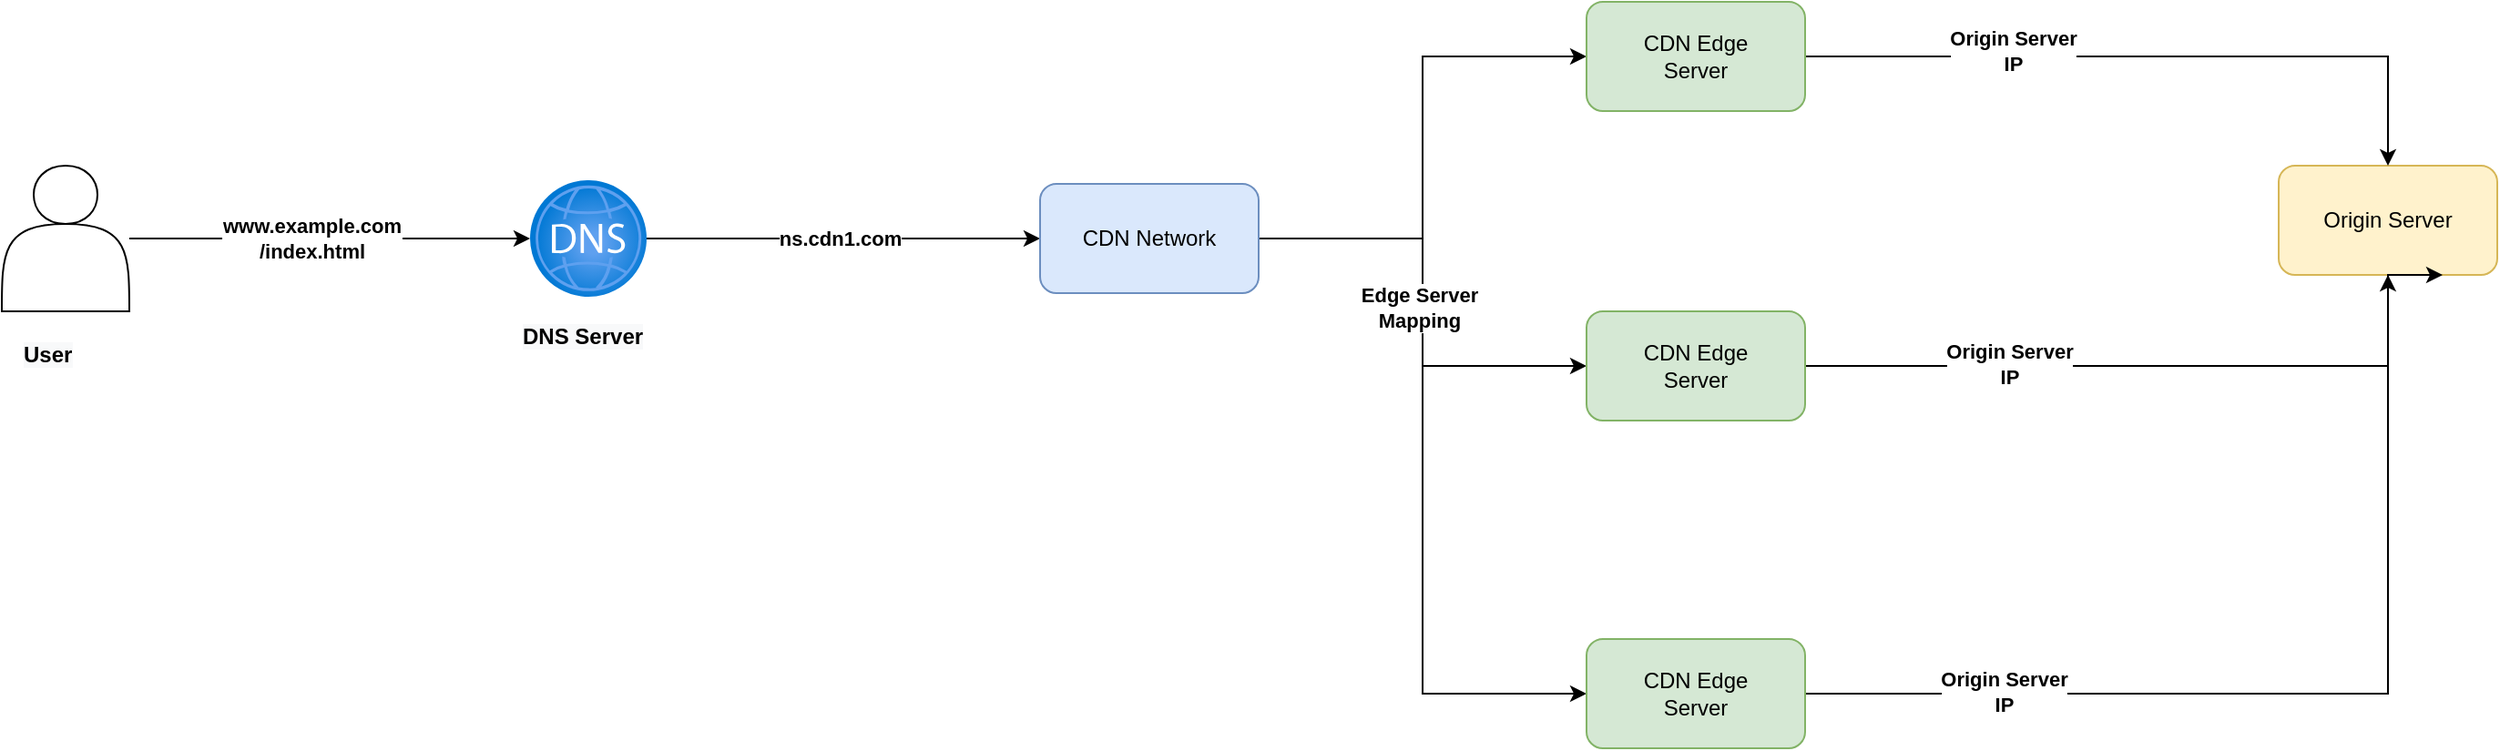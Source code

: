 <mxfile version="20.1.1" type="device"><diagram id="Otl3Xzy2Ej036OZCN6QI" name="Page-1"><mxGraphModel dx="898" dy="421" grid="1" gridSize="10" guides="1" tooltips="1" connect="1" arrows="1" fold="1" page="1" pageScale="1" pageWidth="827" pageHeight="1169" math="0" shadow="0"><root><mxCell id="0"/><mxCell id="1" parent="0"/><mxCell id="hb-lt67qPtqHc8zm1U52-129" style="edgeStyle=orthogonalEdgeStyle;rounded=0;orthogonalLoop=1;jettySize=auto;html=1;" edge="1" parent="1" source="hb-lt67qPtqHc8zm1U52-127" target="hb-lt67qPtqHc8zm1U52-128"><mxGeometry relative="1" as="geometry"/></mxCell><mxCell id="hb-lt67qPtqHc8zm1U52-136" value="&lt;b&gt;www.example.com&lt;br&gt;/index.html&lt;/b&gt;" style="edgeLabel;html=1;align=center;verticalAlign=middle;resizable=0;points=[];" vertex="1" connectable="0" parent="hb-lt67qPtqHc8zm1U52-129"><mxGeometry x="-0.264" y="1" relative="1" as="geometry"><mxPoint x="19" y="1" as="offset"/></mxGeometry></mxCell><mxCell id="hb-lt67qPtqHc8zm1U52-127" value="" style="shape=actor;whiteSpace=wrap;html=1;" vertex="1" parent="1"><mxGeometry x="130" y="110" width="70" height="80" as="geometry"/></mxCell><mxCell id="hb-lt67qPtqHc8zm1U52-131" style="edgeStyle=orthogonalEdgeStyle;rounded=0;orthogonalLoop=1;jettySize=auto;html=1;" edge="1" parent="1" source="hb-lt67qPtqHc8zm1U52-128" target="hb-lt67qPtqHc8zm1U52-130"><mxGeometry relative="1" as="geometry"/></mxCell><mxCell id="hb-lt67qPtqHc8zm1U52-137" value="&lt;b&gt;ns.cdn1.com&lt;/b&gt;" style="edgeLabel;html=1;align=center;verticalAlign=middle;resizable=0;points=[];" vertex="1" connectable="0" parent="hb-lt67qPtqHc8zm1U52-131"><mxGeometry x="-0.185" y="-1" relative="1" as="geometry"><mxPoint x="18" y="-1" as="offset"/></mxGeometry></mxCell><mxCell id="hb-lt67qPtqHc8zm1U52-128" value="" style="aspect=fixed;html=1;points=[];align=center;image;fontSize=12;image=img/lib/azure2/networking/DNS_Zones.svg;" vertex="1" parent="1"><mxGeometry x="420" y="118" width="64" height="64" as="geometry"/></mxCell><mxCell id="hb-lt67qPtqHc8zm1U52-141" style="edgeStyle=orthogonalEdgeStyle;rounded=0;orthogonalLoop=1;jettySize=auto;html=1;entryX=0;entryY=0.5;entryDx=0;entryDy=0;" edge="1" parent="1" source="hb-lt67qPtqHc8zm1U52-130" target="hb-lt67qPtqHc8zm1U52-138"><mxGeometry relative="1" as="geometry"/></mxCell><mxCell id="hb-lt67qPtqHc8zm1U52-142" style="edgeStyle=orthogonalEdgeStyle;rounded=0;orthogonalLoop=1;jettySize=auto;html=1;entryX=0;entryY=0.5;entryDx=0;entryDy=0;" edge="1" parent="1" source="hb-lt67qPtqHc8zm1U52-130" target="hb-lt67qPtqHc8zm1U52-140"><mxGeometry relative="1" as="geometry"/></mxCell><mxCell id="hb-lt67qPtqHc8zm1U52-143" style="edgeStyle=orthogonalEdgeStyle;rounded=0;orthogonalLoop=1;jettySize=auto;html=1;entryX=0;entryY=0.5;entryDx=0;entryDy=0;" edge="1" parent="1" source="hb-lt67qPtqHc8zm1U52-130" target="hb-lt67qPtqHc8zm1U52-139"><mxGeometry relative="1" as="geometry"/></mxCell><mxCell id="hb-lt67qPtqHc8zm1U52-153" value="&lt;b&gt;Edge Server&lt;br&gt;Mapping&lt;/b&gt;" style="edgeLabel;html=1;align=center;verticalAlign=middle;resizable=0;points=[];" vertex="1" connectable="0" parent="hb-lt67qPtqHc8zm1U52-143"><mxGeometry x="0.024" y="-2" relative="1" as="geometry"><mxPoint as="offset"/></mxGeometry></mxCell><mxCell id="hb-lt67qPtqHc8zm1U52-130" value="CDN Network" style="rounded=1;whiteSpace=wrap;html=1;fillColor=#dae8fc;strokeColor=#6c8ebf;" vertex="1" parent="1"><mxGeometry x="700" y="120" width="120" height="60" as="geometry"/></mxCell><mxCell id="hb-lt67qPtqHc8zm1U52-132" value="Origin Server" style="rounded=1;whiteSpace=wrap;html=1;fillColor=#fff2cc;strokeColor=#d6b656;" vertex="1" parent="1"><mxGeometry x="1380" y="110" width="120" height="60" as="geometry"/></mxCell><mxCell id="hb-lt67qPtqHc8zm1U52-134" value="&lt;span style=&quot;color: rgb(0, 0, 0); font-family: Helvetica; font-size: 12px; font-style: normal; font-variant-ligatures: normal; font-variant-caps: normal; letter-spacing: normal; orphans: 2; text-align: center; text-indent: 0px; text-transform: none; widows: 2; word-spacing: 0px; -webkit-text-stroke-width: 0px; background-color: rgb(248, 249, 250); text-decoration-thickness: initial; text-decoration-style: initial; text-decoration-color: initial; float: none; display: inline !important;&quot;&gt;&lt;b&gt;DNS Server&lt;/b&gt;&lt;/span&gt;" style="text;whiteSpace=wrap;html=1;" vertex="1" parent="1"><mxGeometry x="414" y="190" width="100" height="40" as="geometry"/></mxCell><mxCell id="hb-lt67qPtqHc8zm1U52-135" value="&lt;span style=&quot;color: rgb(0, 0, 0); font-family: Helvetica; font-size: 12px; font-style: normal; font-variant-ligatures: normal; font-variant-caps: normal; letter-spacing: normal; orphans: 2; text-align: center; text-indent: 0px; text-transform: none; widows: 2; word-spacing: 0px; -webkit-text-stroke-width: 0px; background-color: rgb(248, 249, 250); text-decoration-thickness: initial; text-decoration-style: initial; text-decoration-color: initial; float: none; display: inline !important;&quot;&gt;&lt;b&gt;User&lt;/b&gt;&lt;/span&gt;" style="text;whiteSpace=wrap;html=1;" vertex="1" parent="1"><mxGeometry x="140" y="200" width="100" height="40" as="geometry"/></mxCell><mxCell id="hb-lt67qPtqHc8zm1U52-144" style="edgeStyle=orthogonalEdgeStyle;rounded=0;orthogonalLoop=1;jettySize=auto;html=1;entryX=0.5;entryY=0;entryDx=0;entryDy=0;" edge="1" parent="1" source="hb-lt67qPtqHc8zm1U52-138" target="hb-lt67qPtqHc8zm1U52-132"><mxGeometry relative="1" as="geometry"/></mxCell><mxCell id="hb-lt67qPtqHc8zm1U52-150" value="&lt;b&gt;Origin Server&lt;br&gt;IP&lt;/b&gt;" style="edgeLabel;html=1;align=center;verticalAlign=middle;resizable=0;points=[];" vertex="1" connectable="0" parent="hb-lt67qPtqHc8zm1U52-144"><mxGeometry x="-0.4" y="3" relative="1" as="geometry"><mxPoint as="offset"/></mxGeometry></mxCell><mxCell id="hb-lt67qPtqHc8zm1U52-138" value="CDN Edge &lt;br&gt;Server" style="rounded=1;whiteSpace=wrap;html=1;fillColor=#d5e8d4;strokeColor=#82b366;" vertex="1" parent="1"><mxGeometry x="1000" y="20" width="120" height="60" as="geometry"/></mxCell><mxCell id="hb-lt67qPtqHc8zm1U52-145" style="edgeStyle=orthogonalEdgeStyle;rounded=0;orthogonalLoop=1;jettySize=auto;html=1;" edge="1" parent="1" source="hb-lt67qPtqHc8zm1U52-139" target="hb-lt67qPtqHc8zm1U52-132"><mxGeometry relative="1" as="geometry"/></mxCell><mxCell id="hb-lt67qPtqHc8zm1U52-148" value="&lt;b&gt;Origin Server &lt;br&gt;IP&lt;/b&gt;" style="edgeLabel;html=1;align=center;verticalAlign=middle;resizable=0;points=[];" vertex="1" connectable="0" parent="hb-lt67qPtqHc8zm1U52-145"><mxGeometry x="-0.395" y="1" relative="1" as="geometry"><mxPoint as="offset"/></mxGeometry></mxCell><mxCell id="hb-lt67qPtqHc8zm1U52-139" value="CDN Edge&lt;br&gt;Server" style="rounded=1;whiteSpace=wrap;html=1;fillColor=#d5e8d4;strokeColor=#82b366;" vertex="1" parent="1"><mxGeometry x="1000" y="190" width="120" height="60" as="geometry"/></mxCell><mxCell id="hb-lt67qPtqHc8zm1U52-151" style="edgeStyle=orthogonalEdgeStyle;rounded=0;orthogonalLoop=1;jettySize=auto;html=1;entryX=0.75;entryY=1;entryDx=0;entryDy=0;" edge="1" parent="1" source="hb-lt67qPtqHc8zm1U52-140" target="hb-lt67qPtqHc8zm1U52-132"><mxGeometry relative="1" as="geometry"><Array as="points"><mxPoint x="1440" y="400"/><mxPoint x="1440" y="170"/></Array></mxGeometry></mxCell><mxCell id="hb-lt67qPtqHc8zm1U52-152" value="&lt;b&gt;Origin Server&lt;br&gt;IP&lt;/b&gt;" style="edgeLabel;html=1;align=center;verticalAlign=middle;resizable=0;points=[];" vertex="1" connectable="0" parent="hb-lt67qPtqHc8zm1U52-151"><mxGeometry x="-0.624" y="2" relative="1" as="geometry"><mxPoint y="1" as="offset"/></mxGeometry></mxCell><mxCell id="hb-lt67qPtqHc8zm1U52-140" value="CDN Edge&lt;br&gt;Server" style="rounded=1;whiteSpace=wrap;html=1;fillColor=#d5e8d4;strokeColor=#82b366;" vertex="1" parent="1"><mxGeometry x="1000" y="370" width="120" height="60" as="geometry"/></mxCell></root></mxGraphModel></diagram></mxfile>